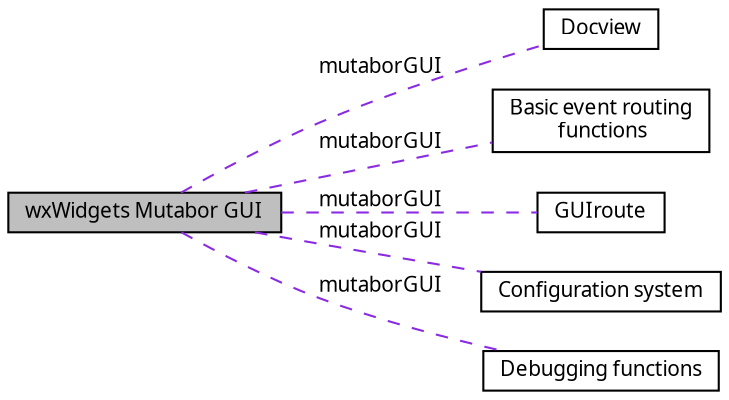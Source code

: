 digraph "wxWidgets Mutabor GUI"
{
  edge [fontname="Sans",fontsize="10",labelfontname="Sans",labelfontsize="10"];
  node [fontname="Sans",fontsize="10",shape=record];
  rankdir=LR;
  Node0 [label="wxWidgets Mutabor GUI",height=0.2,width=0.4,color="black", fillcolor="grey75", style="filled", fontcolor="black"];
  Node2 [label="Docview",height=0.2,width=0.4,color="black", fillcolor="white", style="filled",URL="$da/d79/group__docview.html",tooltip=" "];
  Node1 [label="Basic event routing\l functions",height=0.2,width=0.4,color="black", fillcolor="white", style="filled",URL="$d5/dee/group__route.html",tooltip="This group contains functions and classes that can be used to set up a generic event routing..."];
  Node3 [label="GUIroute",height=0.2,width=0.4,color="black", fillcolor="white", style="filled",URL="$dc/df2/group__GUIroute.html",tooltip=" "];
  Node5 [label="Configuration system",height=0.2,width=0.4,color="black", fillcolor="white", style="filled",URL="$d1/d44/group__config.html",tooltip="Save and restore configuration of boxes and routes. "];
  Node4 [label="Debugging functions",height=0.2,width=0.4,color="black", fillcolor="white", style="filled",URL="$de/db7/group__debug.html",tooltip="This group contains the functions that are used to help debugging of Mutabor. "];
  Node0->Node1 [shape=plaintext, label="mutaborGUI", color="blueviolet", dir="none", style="dashed"];
  Node0->Node2 [shape=plaintext, label="mutaborGUI", color="blueviolet", dir="none", style="dashed"];
  Node0->Node3 [shape=plaintext, label="mutaborGUI", color="blueviolet", dir="none", style="dashed"];
  Node0->Node4 [shape=plaintext, label="mutaborGUI", color="blueviolet", dir="none", style="dashed"];
  Node0->Node5 [shape=plaintext, label="mutaborGUI", color="blueviolet", dir="none", style="dashed"];
}
